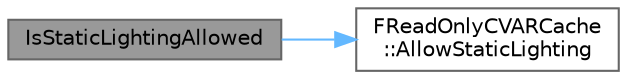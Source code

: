 digraph "IsStaticLightingAllowed"
{
 // INTERACTIVE_SVG=YES
 // LATEX_PDF_SIZE
  bgcolor="transparent";
  edge [fontname=Helvetica,fontsize=10,labelfontname=Helvetica,labelfontsize=10];
  node [fontname=Helvetica,fontsize=10,shape=box,height=0.2,width=0.4];
  rankdir="LR";
  Node1 [id="Node000001",label="IsStaticLightingAllowed",height=0.2,width=0.4,color="gray40", fillcolor="grey60", style="filled", fontcolor="black",tooltip=" "];
  Node1 -> Node2 [id="edge1_Node000001_Node000002",color="steelblue1",style="solid",tooltip=" "];
  Node2 [id="Node000002",label="FReadOnlyCVARCache\l::AllowStaticLighting",height=0.2,width=0.4,color="grey40", fillcolor="white", style="filled",URL="$db/d33/structFReadOnlyCVARCache.html#aa5ea47d6782e0c5fdc1ec66df43cf5cc",tooltip=" "];
}
